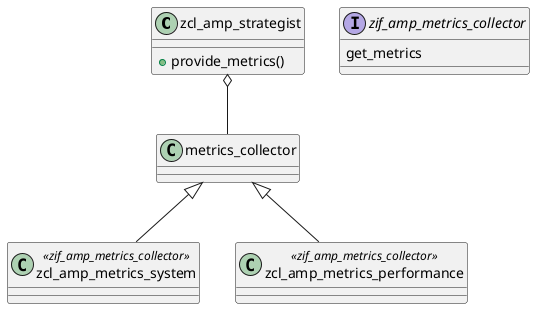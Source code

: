 @startuml architecture_class

class zcl_amp_strategist{
  + provide_metrics()
}

class zcl_amp_metrics_system <<zif_amp_metrics_collector>>
class zcl_amp_metrics_performance <<zif_amp_metrics_collector>>

interface zif_amp_metrics_collector{
  get_metrics
}

zcl_amp_strategist o-- metrics_collector

metrics_collector <|-- zcl_amp_metrics_system
metrics_collector <|-- zcl_amp_metrics_performance

@enduml